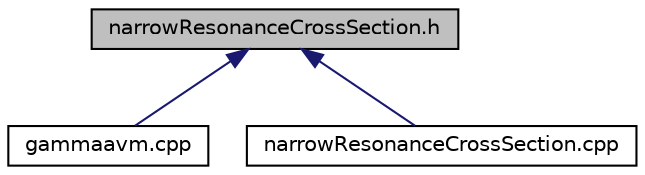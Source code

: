 digraph "narrowResonanceCrossSection.h"
{
 // LATEX_PDF_SIZE
  bgcolor="transparent";
  edge [fontname="Helvetica",fontsize="10",labelfontname="Helvetica",labelfontsize="10"];
  node [fontname="Helvetica",fontsize="10",shape=record];
  Node18 [label="narrowResonanceCrossSection.h",height=0.2,width=0.4,color="black", fillcolor="grey75", style="filled", fontcolor="black",tooltip=" "];
  Node18 -> Node19 [dir="back",color="midnightblue",fontsize="10",style="solid",fontname="Helvetica"];
  Node19 [label="gammaavm.cpp",height=0.2,width=0.4,color="black",URL="$gammaavm_8cpp.html",tooltip=" "];
  Node18 -> Node20 [dir="back",color="midnightblue",fontsize="10",style="solid",fontname="Helvetica"];
  Node20 [label="narrowResonanceCrossSection.cpp",height=0.2,width=0.4,color="black",URL="$narrowResonanceCrossSection_8cpp.html",tooltip=" "];
}
